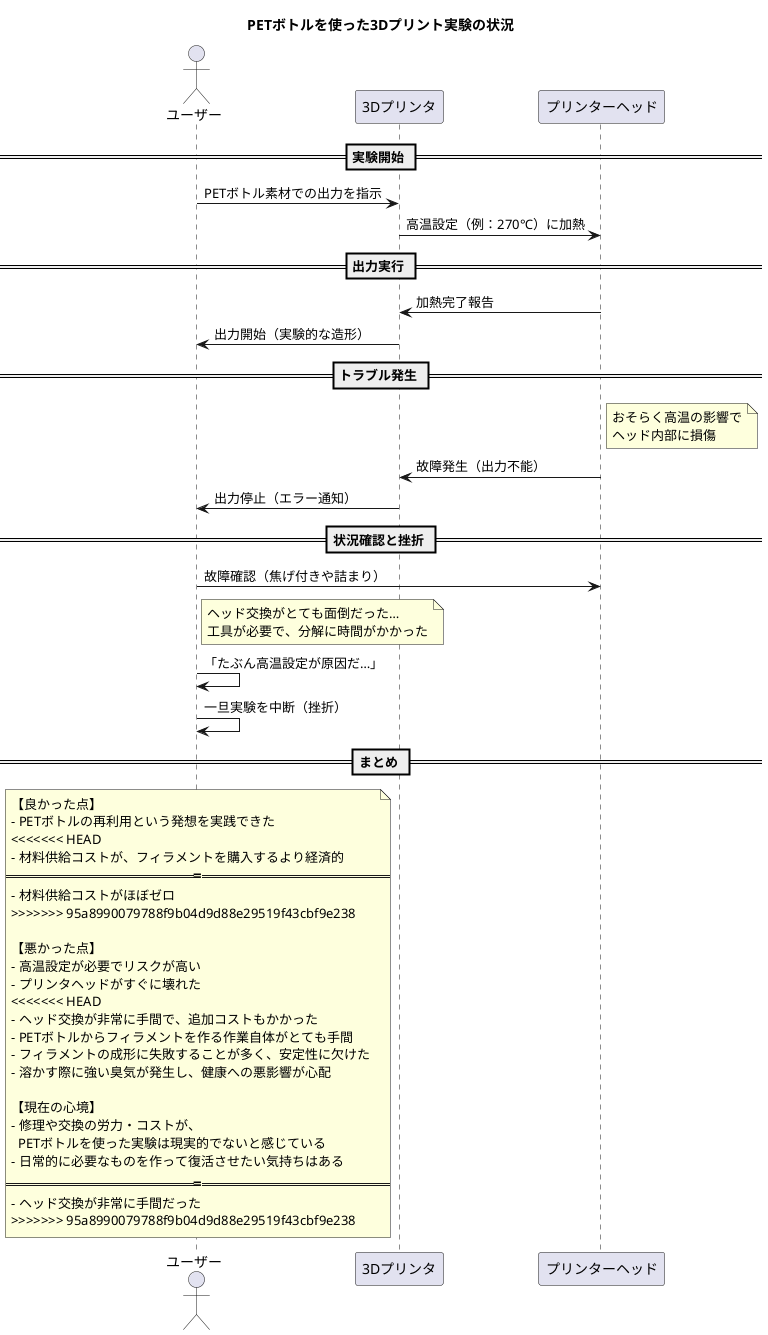 @startuml
title PETボトルを使った3Dプリント実験の状況

actor User as "ユーザー"
participant "3Dプリンタ" as Printer
participant "プリンターヘッド" as Head

== 実験開始 ==
User -> Printer : PETボトル素材での出力を指示
Printer -> Head : 高温設定（例：270℃）に加熱

== 出力実行 ==
Head -> Printer : 加熱完了報告
Printer -> User : 出力開始（実験的な造形）

== トラブル発生 ==
note right of Head
 おそらく高温の影響で
 ヘッド内部に損傷
end note
Head -> Printer : 故障発生（出力不能）
Printer -> User : 出力停止（エラー通知）

== 状況確認と挫折 ==
User -> Head : 故障確認（焦げ付きや詰まり）
note right of User
 ヘッド交換がとても面倒だった…
 工具が必要で、分解に時間がかかった
end note
User -> User : 「たぶん高温設定が原因だ…」
User -> User : 一旦実験を中断（挫折）

== まとめ ==
note over User
【良かった点】
- PETボトルの再利用という発想を実践できた
<<<<<<< HEAD
- 材料供給コストが、フィラメントを購入するより経済的
=======
- 材料供給コストがほぼゼロ
>>>>>>> 95a8990079788f9b04d9d88e29519f43cbf9e238

【悪かった点】
- 高温設定が必要でリスクが高い
- プリンタヘッドがすぐに壊れた
<<<<<<< HEAD
- ヘッド交換が非常に手間で、追加コストもかかった
- PETボトルからフィラメントを作る作業自体がとても手間
- フィラメントの成形に失敗することが多く、安定性に欠けた
- 溶かす際に強い臭気が発生し、健康への悪影響が心配

【現在の心境】
- 修理や交換の労力・コストが、
  PETボトルを使った実験は現実的でないと感じている
- 日常的に必要なものを作って復活させたい気持ちはある
=======
- ヘッド交換が非常に手間だった
>>>>>>> 95a8990079788f9b04d9d88e29519f43cbf9e238
end note

@enduml